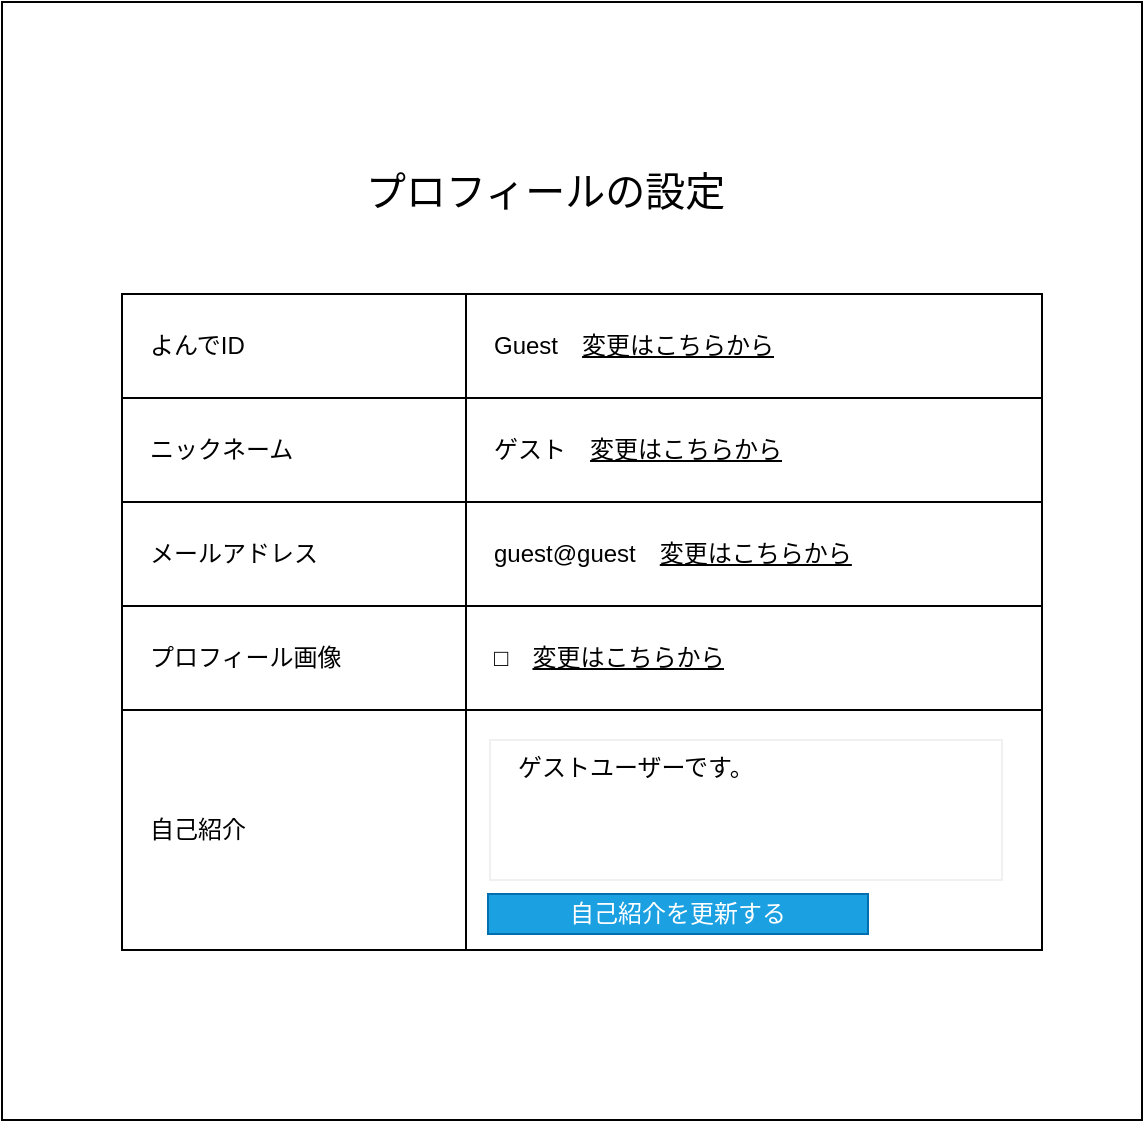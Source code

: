 <mxfile version="13.10.0" type="embed">
    <diagram id="fp5n8K5wV-1dMlIHT02_" name="ページ1">
        <mxGraphModel dx="658" dy="529" grid="1" gridSize="10" guides="1" tooltips="1" connect="1" arrows="1" fold="1" page="1" pageScale="1" pageWidth="827" pageHeight="1169" math="0" shadow="0">
            <root>
                <mxCell id="0"/>
                <mxCell id="1" parent="0"/>
                <mxCell id="30" value="" style="shape=table;html=1;whiteSpace=wrap;startSize=0;container=1;collapsible=0;childLayout=tableLayout;" parent="1" vertex="1">
                    <mxGeometry x="170" y="131" width="570" height="559" as="geometry"/>
                </mxCell>
                <mxCell id="33" value="" style="shape=partialRectangle;html=1;whiteSpace=wrap;collapsible=0;dropTarget=0;pointerEvents=0;fillColor=none;top=0;left=0;bottom=0;right=0;points=[[0,0.5],[1,0.5]];portConstraint=eastwest;" parent="30" vertex="1">
                    <mxGeometry width="570" height="559" as="geometry"/>
                </mxCell>
                <mxCell id="34" value="" style="shape=partialRectangle;html=1;whiteSpace=wrap;connectable=0;overflow=hidden;fillColor=none;top=0;left=0;bottom=0;right=0;" parent="33" vertex="1">
                    <mxGeometry width="570" height="559" as="geometry"/>
                </mxCell>
                <mxCell id="70" value="プロフィールの設定" style="text;html=1;resizable=0;autosize=1;align=left;verticalAlign=middle;points=[];fillColor=none;strokeColor=none;rounded=0;fontSize=20;" vertex="1" parent="1">
                    <mxGeometry x="350" y="210" width="190" height="30" as="geometry"/>
                </mxCell>
                <mxCell id="97" value="" style="shape=table;html=1;whiteSpace=wrap;startSize=0;container=1;collapsible=0;childLayout=tableLayout;fontSize=20;" vertex="1" parent="1">
                    <mxGeometry x="230" y="277" width="460" height="328" as="geometry"/>
                </mxCell>
                <mxCell id="98" value="" style="shape=partialRectangle;html=1;whiteSpace=wrap;collapsible=0;dropTarget=0;pointerEvents=0;fillColor=none;top=0;left=0;bottom=0;right=0;points=[[0,0.5],[1,0.5]];portConstraint=eastwest;align=left;" vertex="1" parent="97">
                    <mxGeometry width="460" height="52" as="geometry"/>
                </mxCell>
                <mxCell id="99" value="　よんでID" style="shape=partialRectangle;html=1;whiteSpace=wrap;connectable=0;fillColor=none;top=0;left=0;bottom=0;right=0;overflow=hidden;align=left;" vertex="1" parent="98">
                    <mxGeometry width="172" height="52" as="geometry"/>
                </mxCell>
                <mxCell id="101" value="　Guest　&lt;u&gt;変更はこちらから&lt;/u&gt;" style="shape=partialRectangle;html=1;whiteSpace=wrap;connectable=0;fillColor=none;top=0;left=0;bottom=0;right=0;overflow=hidden;align=left;" vertex="1" parent="98">
                    <mxGeometry x="172" width="288" height="52" as="geometry"/>
                </mxCell>
                <mxCell id="102" value="" style="shape=partialRectangle;html=1;whiteSpace=wrap;collapsible=0;dropTarget=0;pointerEvents=0;fillColor=none;top=0;left=0;bottom=0;right=0;points=[[0,0.5],[1,0.5]];portConstraint=eastwest;" vertex="1" parent="97">
                    <mxGeometry y="52" width="460" height="52" as="geometry"/>
                </mxCell>
                <mxCell id="103" value="　ニックネーム" style="shape=partialRectangle;html=1;whiteSpace=wrap;connectable=0;fillColor=none;top=0;left=0;bottom=0;right=0;overflow=hidden;align=left;" vertex="1" parent="102">
                    <mxGeometry width="172" height="52" as="geometry"/>
                </mxCell>
                <mxCell id="105" value="　ゲスト　&lt;u&gt;変更はこちらから&lt;/u&gt;" style="shape=partialRectangle;html=1;whiteSpace=wrap;connectable=0;fillColor=none;top=0;left=0;bottom=0;right=0;overflow=hidden;align=left;" vertex="1" parent="102">
                    <mxGeometry x="172" width="288" height="52" as="geometry"/>
                </mxCell>
                <mxCell id="116" style="shape=partialRectangle;html=1;whiteSpace=wrap;collapsible=0;dropTarget=0;pointerEvents=0;fillColor=none;top=0;left=0;bottom=0;right=0;points=[[0,0.5],[1,0.5]];portConstraint=eastwest;" vertex="1" parent="97">
                    <mxGeometry y="104" width="460" height="52" as="geometry"/>
                </mxCell>
                <mxCell id="117" value="　メールアドレス" style="shape=partialRectangle;html=1;whiteSpace=wrap;connectable=0;fillColor=none;top=0;left=0;bottom=0;right=0;overflow=hidden;align=left;" vertex="1" parent="116">
                    <mxGeometry width="172" height="52" as="geometry"/>
                </mxCell>
                <mxCell id="118" value="　guest@guest　&lt;u&gt;変更はこちらから&lt;/u&gt;" style="shape=partialRectangle;html=1;whiteSpace=wrap;connectable=0;fillColor=none;top=0;left=0;bottom=0;right=0;overflow=hidden;align=left;" vertex="1" parent="116">
                    <mxGeometry x="172" width="288" height="52" as="geometry"/>
                </mxCell>
                <mxCell id="106" value="" style="shape=partialRectangle;html=1;whiteSpace=wrap;collapsible=0;dropTarget=0;pointerEvents=0;fillColor=none;top=0;left=0;bottom=0;right=0;points=[[0,0.5],[1,0.5]];portConstraint=eastwest;" vertex="1" parent="97">
                    <mxGeometry y="156" width="460" height="52" as="geometry"/>
                </mxCell>
                <mxCell id="107" value="　プロフィール画像" style="shape=partialRectangle;html=1;whiteSpace=wrap;connectable=0;fillColor=none;top=0;left=0;bottom=0;right=0;overflow=hidden;align=left;" vertex="1" parent="106">
                    <mxGeometry width="172" height="52" as="geometry"/>
                </mxCell>
                <mxCell id="109" value="　□　&lt;u&gt;変更はこちらから&lt;/u&gt;" style="shape=partialRectangle;html=1;whiteSpace=wrap;connectable=0;fillColor=none;top=0;left=0;bottom=0;right=0;overflow=hidden;align=left;" vertex="1" parent="106">
                    <mxGeometry x="172" width="288" height="52" as="geometry"/>
                </mxCell>
                <mxCell id="110" style="shape=partialRectangle;html=1;whiteSpace=wrap;collapsible=0;dropTarget=0;pointerEvents=0;fillColor=none;top=0;left=0;bottom=0;right=0;points=[[0,0.5],[1,0.5]];portConstraint=eastwest;" vertex="1" parent="97">
                    <mxGeometry y="208" width="460" height="120" as="geometry"/>
                </mxCell>
                <mxCell id="111" value="　自己紹介" style="shape=partialRectangle;html=1;whiteSpace=wrap;connectable=0;fillColor=none;top=0;left=0;bottom=0;right=0;overflow=hidden;align=left;" vertex="1" parent="110">
                    <mxGeometry width="172" height="120" as="geometry"/>
                </mxCell>
                <mxCell id="112" value="" style="shape=partialRectangle;html=1;whiteSpace=wrap;connectable=0;fillColor=none;top=0;left=0;bottom=0;right=0;overflow=hidden;align=left;" vertex="1" parent="110">
                    <mxGeometry x="172" width="288" height="120" as="geometry"/>
                </mxCell>
                <mxCell id="122" value="自己紹介を更新する" style="text;html=1;fillColor=#1ba1e2;align=center;verticalAlign=middle;whiteSpace=wrap;rounded=0;fontSize=12;strokeColor=#006EAF;fontColor=#ffffff;" vertex="1" parent="1">
                    <mxGeometry x="413" y="577" width="190" height="20" as="geometry"/>
                </mxCell>
                <mxCell id="123" value="&lt;span&gt;　ゲストユーザーです。&lt;/span&gt;" style="rounded=0;whiteSpace=wrap;html=1;strokeColor=#f0f0f0;fontSize=12;align=left;verticalAlign=top;" vertex="1" parent="1">
                    <mxGeometry x="414" y="500" width="256" height="70" as="geometry"/>
                </mxCell>
            </root>
        </mxGraphModel>
    </diagram>
</mxfile>

